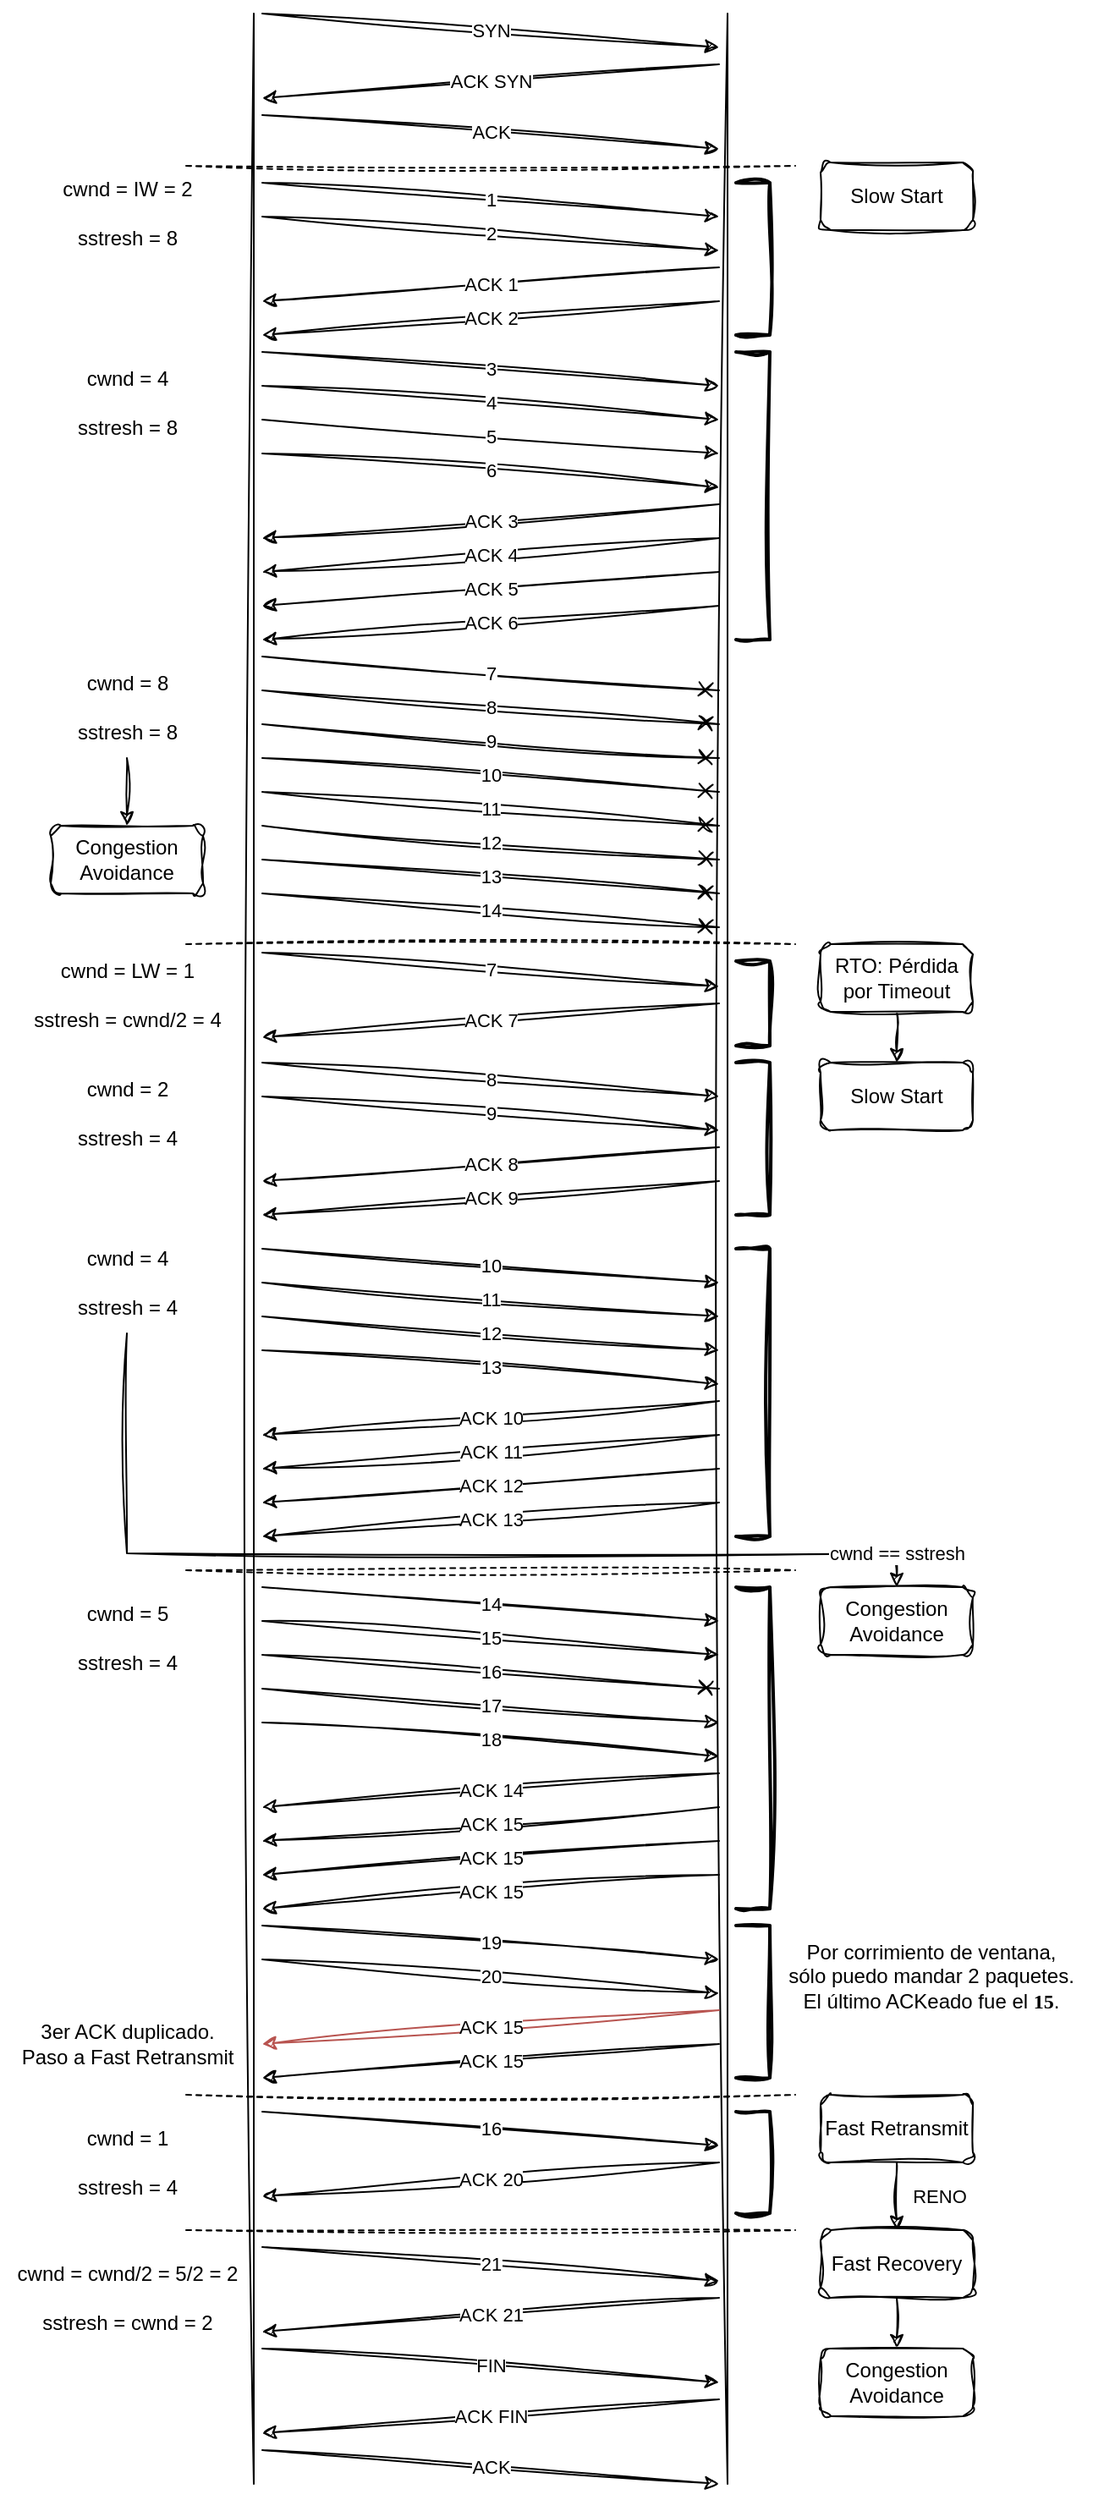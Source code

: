 <mxfile version="21.3.3" type="google">
  <diagram name="TCP" id="2YBvvXClWsGukQMizWep">
    <mxGraphModel grid="1" page="1" gridSize="10" guides="1" tooltips="1" connect="1" arrows="1" fold="1" pageScale="1" pageWidth="850" pageHeight="1100" math="0" shadow="0">
      <root>
        <mxCell id="0" />
        <mxCell id="1" parent="0" />
        <mxCell id="zNwnEr8ozs20U4Y1TrXp-3" value="" style="endArrow=none;html=1;rounded=0;shadow=0;sketch=1;curveFitting=1;jiggle=2;" edge="1" parent="1">
          <mxGeometry width="50" height="50" relative="1" as="geometry">
            <mxPoint x="285" y="1500" as="sourcePoint" />
            <mxPoint x="285" y="40" as="targetPoint" />
          </mxGeometry>
        </mxCell>
        <mxCell id="zNwnEr8ozs20U4Y1TrXp-4" value="" style="endArrow=none;html=1;rounded=0;shadow=0;sketch=1;curveFitting=1;jiggle=2;" edge="1" parent="1">
          <mxGeometry width="50" height="50" relative="1" as="geometry">
            <mxPoint x="565" y="1500" as="sourcePoint" />
            <mxPoint x="565" y="40" as="targetPoint" />
          </mxGeometry>
        </mxCell>
        <mxCell id="zNwnEr8ozs20U4Y1TrXp-5" value="SYN" style="endArrow=classic;html=1;rounded=0;shadow=0;sketch=1;curveFitting=1;jiggle=2;" edge="1" parent="1">
          <mxGeometry width="50" height="50" relative="1" as="geometry">
            <mxPoint x="290" y="40" as="sourcePoint" />
            <mxPoint x="560" y="60" as="targetPoint" />
          </mxGeometry>
        </mxCell>
        <mxCell id="zNwnEr8ozs20U4Y1TrXp-6" value="ACK SYN" style="endArrow=classic;html=1;rounded=0;shadow=0;sketch=1;curveFitting=1;jiggle=2;" edge="1" parent="1">
          <mxGeometry width="50" height="50" relative="1" as="geometry">
            <mxPoint x="560" y="70" as="sourcePoint" />
            <mxPoint x="290" y="90" as="targetPoint" />
          </mxGeometry>
        </mxCell>
        <mxCell id="zNwnEr8ozs20U4Y1TrXp-7" value="ACK" style="endArrow=classic;html=1;rounded=0;shadow=0;sketch=1;curveFitting=1;jiggle=2;" edge="1" parent="1">
          <mxGeometry width="50" height="50" relative="1" as="geometry">
            <mxPoint x="290" y="100" as="sourcePoint" />
            <mxPoint x="560" y="120" as="targetPoint" />
          </mxGeometry>
        </mxCell>
        <mxCell id="zNwnEr8ozs20U4Y1TrXp-8" value="" style="endArrow=none;dashed=1;html=1;rounded=0;shadow=0;sketch=1;curveFitting=1;jiggle=2;" edge="1" parent="1">
          <mxGeometry width="50" height="50" relative="1" as="geometry">
            <mxPoint x="245" y="130" as="sourcePoint" />
            <mxPoint x="605" y="130" as="targetPoint" />
          </mxGeometry>
        </mxCell>
        <mxCell id="zNwnEr8ozs20U4Y1TrXp-10" value="cwnd = IW = 2&lt;br&gt;&lt;br&gt;sstresh = 8" style="text;html=1;align=center;verticalAlign=middle;resizable=0;points=[];autosize=1;strokeColor=none;fillColor=none;shadow=0;sketch=1;curveFitting=1;jiggle=2;" vertex="1" parent="1">
          <mxGeometry x="160" y="128" width="100" height="60" as="geometry" />
        </mxCell>
        <mxCell id="zNwnEr8ozs20U4Y1TrXp-14" value="cwnd = 4&lt;br&gt;&lt;br&gt;sstresh&amp;nbsp;= 8" style="text;html=1;align=center;verticalAlign=middle;resizable=0;points=[];autosize=1;strokeColor=none;fillColor=none;shadow=0;sketch=1;curveFitting=1;jiggle=2;" vertex="1" parent="1">
          <mxGeometry x="170" y="240" width="80" height="60" as="geometry" />
        </mxCell>
        <mxCell id="zNwnEr8ozs20U4Y1TrXp-15" value="1" style="endArrow=classic;html=1;rounded=0;shadow=0;sketch=1;curveFitting=1;jiggle=2;" edge="1" parent="1">
          <mxGeometry width="50" height="50" relative="1" as="geometry">
            <mxPoint x="290" y="140" as="sourcePoint" />
            <mxPoint x="560" y="160" as="targetPoint" />
          </mxGeometry>
        </mxCell>
        <mxCell id="zNwnEr8ozs20U4Y1TrXp-16" value="2" style="endArrow=classic;html=1;rounded=0;shadow=0;sketch=1;curveFitting=1;jiggle=2;" edge="1" parent="1">
          <mxGeometry width="50" height="50" relative="1" as="geometry">
            <mxPoint x="290" y="160" as="sourcePoint" />
            <mxPoint x="560" y="180" as="targetPoint" />
          </mxGeometry>
        </mxCell>
        <mxCell id="zNwnEr8ozs20U4Y1TrXp-17" value="ACK 1" style="endArrow=classic;html=1;rounded=0;shadow=0;sketch=1;curveFitting=1;jiggle=2;" edge="1" parent="1">
          <mxGeometry x="-0.002" width="50" height="50" relative="1" as="geometry">
            <mxPoint x="560" y="190" as="sourcePoint" />
            <mxPoint x="290" y="210" as="targetPoint" />
            <mxPoint as="offset" />
          </mxGeometry>
        </mxCell>
        <mxCell id="zNwnEr8ozs20U4Y1TrXp-18" value="ACK 2" style="endArrow=classic;html=1;rounded=0;shadow=0;sketch=1;curveFitting=1;jiggle=2;" edge="1" parent="1">
          <mxGeometry width="50" height="50" relative="1" as="geometry">
            <mxPoint x="560" y="210" as="sourcePoint" />
            <mxPoint x="290" y="230" as="targetPoint" />
          </mxGeometry>
        </mxCell>
        <mxCell id="zNwnEr8ozs20U4Y1TrXp-20" value="3" style="endArrow=classic;html=1;rounded=0;shadow=0;sketch=1;curveFitting=1;jiggle=2;" edge="1" parent="1">
          <mxGeometry width="50" height="50" relative="1" as="geometry">
            <mxPoint x="290" y="240" as="sourcePoint" />
            <mxPoint x="560" y="260" as="targetPoint" />
          </mxGeometry>
        </mxCell>
        <mxCell id="zNwnEr8ozs20U4Y1TrXp-21" value="4" style="endArrow=classic;html=1;rounded=0;shadow=0;sketch=1;curveFitting=1;jiggle=2;" edge="1" parent="1">
          <mxGeometry width="50" height="50" relative="1" as="geometry">
            <mxPoint x="290" y="260" as="sourcePoint" />
            <mxPoint x="560" y="280" as="targetPoint" />
          </mxGeometry>
        </mxCell>
        <mxCell id="zNwnEr8ozs20U4Y1TrXp-22" value="5" style="endArrow=classic;html=1;rounded=0;shadow=0;sketch=1;curveFitting=1;jiggle=2;" edge="1" parent="1">
          <mxGeometry width="50" height="50" relative="1" as="geometry">
            <mxPoint x="290" y="280" as="sourcePoint" />
            <mxPoint x="560" y="300" as="targetPoint" />
          </mxGeometry>
        </mxCell>
        <mxCell id="zNwnEr8ozs20U4Y1TrXp-23" value="6" style="endArrow=classic;html=1;rounded=0;shadow=0;sketch=1;curveFitting=1;jiggle=2;" edge="1" parent="1">
          <mxGeometry width="50" height="50" relative="1" as="geometry">
            <mxPoint x="290" y="300" as="sourcePoint" />
            <mxPoint x="560" y="320" as="targetPoint" />
          </mxGeometry>
        </mxCell>
        <mxCell id="zNwnEr8ozs20U4Y1TrXp-24" value="ACK 3" style="endArrow=classic;html=1;rounded=0;shadow=0;sketch=1;curveFitting=1;jiggle=2;" edge="1" parent="1">
          <mxGeometry x="-0.002" width="50" height="50" relative="1" as="geometry">
            <mxPoint x="560" y="330" as="sourcePoint" />
            <mxPoint x="290" y="350" as="targetPoint" />
            <mxPoint as="offset" />
          </mxGeometry>
        </mxCell>
        <mxCell id="zNwnEr8ozs20U4Y1TrXp-25" value="ACK 4" style="endArrow=classic;html=1;rounded=0;shadow=0;sketch=1;curveFitting=1;jiggle=2;" edge="1" parent="1">
          <mxGeometry width="50" height="50" relative="1" as="geometry">
            <mxPoint x="560" y="350" as="sourcePoint" />
            <mxPoint x="290" y="370" as="targetPoint" />
          </mxGeometry>
        </mxCell>
        <mxCell id="zNwnEr8ozs20U4Y1TrXp-26" value="ACK 5" style="endArrow=classic;html=1;rounded=0;shadow=0;sketch=1;curveFitting=1;jiggle=2;" edge="1" parent="1">
          <mxGeometry width="50" height="50" relative="1" as="geometry">
            <mxPoint x="560" y="370" as="sourcePoint" />
            <mxPoint x="290" y="390" as="targetPoint" />
          </mxGeometry>
        </mxCell>
        <mxCell id="zNwnEr8ozs20U4Y1TrXp-27" value="ACK 6" style="endArrow=classic;html=1;rounded=0;shadow=0;sketch=1;curveFitting=1;jiggle=2;" edge="1" parent="1">
          <mxGeometry width="50" height="50" relative="1" as="geometry">
            <mxPoint x="560" y="390" as="sourcePoint" />
            <mxPoint x="290" y="410" as="targetPoint" />
          </mxGeometry>
        </mxCell>
        <mxCell id="zNwnEr8ozs20U4Y1TrXp-37" style="edgeStyle=orthogonalEdgeStyle;rounded=0;orthogonalLoop=1;jettySize=auto;html=1;shadow=0;sketch=1;curveFitting=1;jiggle=2;" edge="1" parent="1" source="zNwnEr8ozs20U4Y1TrXp-28" target="zNwnEr8ozs20U4Y1TrXp-38">
          <mxGeometry relative="1" as="geometry">
            <mxPoint x="210" y="510" as="targetPoint" />
          </mxGeometry>
        </mxCell>
        <mxCell id="zNwnEr8ozs20U4Y1TrXp-28" value="cwnd = 8&lt;br&gt;&lt;br&gt;sstresh&amp;nbsp;= 8" style="text;html=1;align=center;verticalAlign=middle;resizable=0;points=[];autosize=1;strokeColor=none;fillColor=none;shadow=0;sketch=1;curveFitting=1;jiggle=2;" vertex="1" parent="1">
          <mxGeometry x="170" y="420" width="80" height="60" as="geometry" />
        </mxCell>
        <mxCell id="zNwnEr8ozs20U4Y1TrXp-29" value="7" style="endArrow=cross;html=1;rounded=0;endFill=0;shadow=0;sketch=1;curveFitting=1;jiggle=2;" edge="1" parent="1">
          <mxGeometry width="50" height="50" relative="1" as="geometry">
            <mxPoint x="290" y="420" as="sourcePoint" />
            <mxPoint x="560" y="440" as="targetPoint" />
          </mxGeometry>
        </mxCell>
        <mxCell id="zNwnEr8ozs20U4Y1TrXp-30" value="8" style="endArrow=cross;html=1;rounded=0;endFill=0;shadow=0;sketch=1;curveFitting=1;jiggle=2;" edge="1" parent="1">
          <mxGeometry width="50" height="50" relative="1" as="geometry">
            <mxPoint x="290" y="440" as="sourcePoint" />
            <mxPoint x="560" y="460" as="targetPoint" />
          </mxGeometry>
        </mxCell>
        <mxCell id="zNwnEr8ozs20U4Y1TrXp-31" value="9" style="endArrow=cross;html=1;rounded=0;endFill=0;shadow=0;sketch=1;curveFitting=1;jiggle=2;" edge="1" parent="1">
          <mxGeometry width="50" height="50" relative="1" as="geometry">
            <mxPoint x="290" y="460" as="sourcePoint" />
            <mxPoint x="560" y="480" as="targetPoint" />
          </mxGeometry>
        </mxCell>
        <mxCell id="zNwnEr8ozs20U4Y1TrXp-32" value="10" style="endArrow=cross;html=1;rounded=0;endFill=0;shadow=0;sketch=1;curveFitting=1;jiggle=2;" edge="1" parent="1">
          <mxGeometry width="50" height="50" relative="1" as="geometry">
            <mxPoint x="290" y="480" as="sourcePoint" />
            <mxPoint x="560" y="500" as="targetPoint" />
          </mxGeometry>
        </mxCell>
        <mxCell id="zNwnEr8ozs20U4Y1TrXp-33" value="11" style="endArrow=cross;html=1;rounded=0;endFill=0;shadow=0;sketch=1;curveFitting=1;jiggle=2;" edge="1" parent="1">
          <mxGeometry width="50" height="50" relative="1" as="geometry">
            <mxPoint x="290" y="500" as="sourcePoint" />
            <mxPoint x="560" y="520" as="targetPoint" />
          </mxGeometry>
        </mxCell>
        <mxCell id="zNwnEr8ozs20U4Y1TrXp-34" value="12" style="endArrow=cross;html=1;rounded=0;endFill=0;shadow=0;sketch=1;curveFitting=1;jiggle=2;" edge="1" parent="1">
          <mxGeometry width="50" height="50" relative="1" as="geometry">
            <mxPoint x="290" y="520" as="sourcePoint" />
            <mxPoint x="560" y="540" as="targetPoint" />
          </mxGeometry>
        </mxCell>
        <mxCell id="zNwnEr8ozs20U4Y1TrXp-35" value="13" style="endArrow=cross;html=1;rounded=0;endFill=0;shadow=0;sketch=1;curveFitting=1;jiggle=2;" edge="1" parent="1">
          <mxGeometry width="50" height="50" relative="1" as="geometry">
            <mxPoint x="290" y="540" as="sourcePoint" />
            <mxPoint x="560" y="560" as="targetPoint" />
          </mxGeometry>
        </mxCell>
        <mxCell id="zNwnEr8ozs20U4Y1TrXp-36" value="14" style="endArrow=cross;html=1;rounded=0;endFill=0;shadow=0;sketch=1;curveFitting=1;jiggle=2;" edge="1" parent="1">
          <mxGeometry width="50" height="50" relative="1" as="geometry">
            <mxPoint x="290" y="560" as="sourcePoint" />
            <mxPoint x="560" y="580" as="targetPoint" />
          </mxGeometry>
        </mxCell>
        <mxCell id="zNwnEr8ozs20U4Y1TrXp-38" value="Congestion Avoidance" style="rounded=1;whiteSpace=wrap;html=1;shadow=0;sketch=1;curveFitting=1;jiggle=2;" vertex="1" parent="1">
          <mxGeometry x="165" y="520" width="90" height="40" as="geometry" />
        </mxCell>
        <mxCell id="zNwnEr8ozs20U4Y1TrXp-40" value="Slow Start" style="rounded=1;whiteSpace=wrap;html=1;shadow=0;sketch=1;curveFitting=1;jiggle=2;" vertex="1" parent="1">
          <mxGeometry x="620" y="128" width="90" height="40" as="geometry" />
        </mxCell>
        <mxCell id="zNwnEr8ozs20U4Y1TrXp-41" value="" style="endArrow=none;dashed=1;html=1;rounded=0;shadow=0;sketch=1;curveFitting=1;jiggle=2;" edge="1" parent="1">
          <mxGeometry width="50" height="50" relative="1" as="geometry">
            <mxPoint x="245" y="590" as="sourcePoint" />
            <mxPoint x="605" y="590" as="targetPoint" />
          </mxGeometry>
        </mxCell>
        <mxCell id="zNwnEr8ozs20U4Y1TrXp-48" style="edgeStyle=orthogonalEdgeStyle;rounded=0;orthogonalLoop=1;jettySize=auto;html=1;exitX=0.5;exitY=1;exitDx=0;exitDy=0;entryX=0.5;entryY=0;entryDx=0;entryDy=0;sketch=1;curveFitting=1;jiggle=2;" edge="1" parent="1" source="zNwnEr8ozs20U4Y1TrXp-42" target="zNwnEr8ozs20U4Y1TrXp-47">
          <mxGeometry relative="1" as="geometry" />
        </mxCell>
        <mxCell id="zNwnEr8ozs20U4Y1TrXp-42" value="RTO: Pérdida por Timeout" style="rounded=1;whiteSpace=wrap;html=1;shadow=0;sketch=1;curveFitting=1;jiggle=2;" vertex="1" parent="1">
          <mxGeometry x="620" y="590" width="90" height="40" as="geometry" />
        </mxCell>
        <mxCell id="zNwnEr8ozs20U4Y1TrXp-43" value="cwnd = LW = 1&lt;br&gt;&lt;br&gt;sstresh&amp;nbsp;= cwnd/2 = 4" style="text;html=1;align=center;verticalAlign=middle;resizable=0;points=[];autosize=1;strokeColor=none;fillColor=none;shadow=0;sketch=1;curveFitting=1;jiggle=2;" vertex="1" parent="1">
          <mxGeometry x="145" y="590" width="130" height="60" as="geometry" />
        </mxCell>
        <mxCell id="zNwnEr8ozs20U4Y1TrXp-45" value="7" style="endArrow=classic;html=1;rounded=0;shadow=0;sketch=1;curveFitting=1;jiggle=2;" edge="1" parent="1">
          <mxGeometry width="50" height="50" relative="1" as="geometry">
            <mxPoint x="290" y="595" as="sourcePoint" />
            <mxPoint x="560" y="615" as="targetPoint" />
          </mxGeometry>
        </mxCell>
        <mxCell id="zNwnEr8ozs20U4Y1TrXp-46" value="ACK 7" style="endArrow=classic;html=1;rounded=0;shadow=0;sketch=1;curveFitting=1;jiggle=2;" edge="1" parent="1">
          <mxGeometry x="-0.002" width="50" height="50" relative="1" as="geometry">
            <mxPoint x="560" y="625" as="sourcePoint" />
            <mxPoint x="290" y="645" as="targetPoint" />
            <mxPoint as="offset" />
          </mxGeometry>
        </mxCell>
        <mxCell id="zNwnEr8ozs20U4Y1TrXp-47" value="Slow Start" style="rounded=1;whiteSpace=wrap;html=1;shadow=0;sketch=1;curveFitting=1;jiggle=2;" vertex="1" parent="1">
          <mxGeometry x="620" y="660" width="90" height="40" as="geometry" />
        </mxCell>
        <mxCell id="zNwnEr8ozs20U4Y1TrXp-49" value="cwnd = 2&lt;br&gt;&lt;br&gt;sstresh&amp;nbsp;= 4" style="text;html=1;align=center;verticalAlign=middle;resizable=0;points=[];autosize=1;strokeColor=none;fillColor=none;shadow=0;sketch=1;curveFitting=1;jiggle=2;" vertex="1" parent="1">
          <mxGeometry x="170" y="660" width="80" height="60" as="geometry" />
        </mxCell>
        <mxCell id="zNwnEr8ozs20U4Y1TrXp-54" value="8" style="endArrow=classic;html=1;rounded=0;shadow=0;sketch=1;curveFitting=1;jiggle=2;" edge="1" parent="1">
          <mxGeometry x="-0.002" width="50" height="50" relative="1" as="geometry">
            <mxPoint x="290" y="660" as="sourcePoint" />
            <mxPoint x="560" y="680" as="targetPoint" />
            <mxPoint as="offset" />
          </mxGeometry>
        </mxCell>
        <mxCell id="zNwnEr8ozs20U4Y1TrXp-55" value="9" style="endArrow=classic;html=1;rounded=0;shadow=0;sketch=1;curveFitting=1;jiggle=2;" edge="1" parent="1">
          <mxGeometry width="50" height="50" relative="1" as="geometry">
            <mxPoint x="290" y="680" as="sourcePoint" />
            <mxPoint x="560" y="700" as="targetPoint" />
          </mxGeometry>
        </mxCell>
        <mxCell id="zNwnEr8ozs20U4Y1TrXp-56" value="ACK 8" style="endArrow=classic;html=1;rounded=0;shadow=0;sketch=1;curveFitting=1;jiggle=2;" edge="1" parent="1">
          <mxGeometry x="-0.002" width="50" height="50" relative="1" as="geometry">
            <mxPoint x="560" y="710" as="sourcePoint" />
            <mxPoint x="290" y="730" as="targetPoint" />
            <mxPoint as="offset" />
          </mxGeometry>
        </mxCell>
        <mxCell id="zNwnEr8ozs20U4Y1TrXp-57" value="ACK 9" style="endArrow=classic;html=1;rounded=0;shadow=0;sketch=1;curveFitting=1;jiggle=2;" edge="1" parent="1">
          <mxGeometry x="-0.002" width="50" height="50" relative="1" as="geometry">
            <mxPoint x="560" y="730" as="sourcePoint" />
            <mxPoint x="290" y="750" as="targetPoint" />
            <mxPoint as="offset" />
          </mxGeometry>
        </mxCell>
        <mxCell id="zNwnEr8ozs20U4Y1TrXp-71" value="cwnd == sstresh" style="edgeStyle=orthogonalEdgeStyle;rounded=0;orthogonalLoop=1;jettySize=auto;html=1;sketch=1;curveFitting=1;jiggle=2;" edge="1" parent="1" source="zNwnEr8ozs20U4Y1TrXp-58" target="zNwnEr8ozs20U4Y1TrXp-68">
          <mxGeometry x="0.934" relative="1" as="geometry">
            <Array as="points">
              <mxPoint x="210" y="950" />
              <mxPoint x="665" y="950" />
            </Array>
            <mxPoint as="offset" />
          </mxGeometry>
        </mxCell>
        <mxCell id="zNwnEr8ozs20U4Y1TrXp-58" value="cwnd = 4&lt;br&gt;&lt;br&gt;sstresh&amp;nbsp;= 4" style="text;html=1;align=center;verticalAlign=middle;resizable=0;points=[];autosize=1;strokeColor=none;fillColor=none;shadow=0;sketch=1;curveFitting=1;jiggle=2;" vertex="1" parent="1">
          <mxGeometry x="170" y="760" width="80" height="60" as="geometry" />
        </mxCell>
        <mxCell id="zNwnEr8ozs20U4Y1TrXp-59" value="10" style="endArrow=classic;html=1;rounded=0;shadow=0;sketch=1;curveFitting=1;jiggle=2;" edge="1" parent="1">
          <mxGeometry x="-0.002" width="50" height="50" relative="1" as="geometry">
            <mxPoint x="290" y="770" as="sourcePoint" />
            <mxPoint x="560" y="790" as="targetPoint" />
            <mxPoint as="offset" />
          </mxGeometry>
        </mxCell>
        <mxCell id="zNwnEr8ozs20U4Y1TrXp-60" value="11" style="endArrow=classic;html=1;rounded=0;shadow=0;sketch=1;curveFitting=1;jiggle=2;" edge="1" parent="1">
          <mxGeometry width="50" height="50" relative="1" as="geometry">
            <mxPoint x="290" y="790" as="sourcePoint" />
            <mxPoint x="560" y="810" as="targetPoint" />
          </mxGeometry>
        </mxCell>
        <mxCell id="zNwnEr8ozs20U4Y1TrXp-61" value="12" style="endArrow=classic;html=1;rounded=0;shadow=0;sketch=1;curveFitting=1;jiggle=2;" edge="1" parent="1">
          <mxGeometry x="-0.002" width="50" height="50" relative="1" as="geometry">
            <mxPoint x="290" y="810" as="sourcePoint" />
            <mxPoint x="560" y="830" as="targetPoint" />
            <mxPoint as="offset" />
          </mxGeometry>
        </mxCell>
        <mxCell id="zNwnEr8ozs20U4Y1TrXp-62" value="13" style="endArrow=classic;html=1;rounded=0;shadow=0;sketch=1;curveFitting=1;jiggle=2;" edge="1" parent="1">
          <mxGeometry width="50" height="50" relative="1" as="geometry">
            <mxPoint x="290" y="830" as="sourcePoint" />
            <mxPoint x="560" y="850" as="targetPoint" />
          </mxGeometry>
        </mxCell>
        <mxCell id="zNwnEr8ozs20U4Y1TrXp-63" value="ACK 10" style="endArrow=classic;html=1;rounded=0;shadow=0;sketch=1;curveFitting=1;jiggle=2;" edge="1" parent="1">
          <mxGeometry x="-0.002" width="50" height="50" relative="1" as="geometry">
            <mxPoint x="560" y="860" as="sourcePoint" />
            <mxPoint x="290" y="880" as="targetPoint" />
            <mxPoint as="offset" />
          </mxGeometry>
        </mxCell>
        <mxCell id="zNwnEr8ozs20U4Y1TrXp-64" value="ACK 11" style="endArrow=classic;html=1;rounded=0;shadow=0;sketch=1;curveFitting=1;jiggle=2;" edge="1" parent="1">
          <mxGeometry x="-0.002" width="50" height="50" relative="1" as="geometry">
            <mxPoint x="560" y="880" as="sourcePoint" />
            <mxPoint x="290" y="900" as="targetPoint" />
            <mxPoint as="offset" />
          </mxGeometry>
        </mxCell>
        <mxCell id="zNwnEr8ozs20U4Y1TrXp-65" value="ACK 12" style="endArrow=classic;html=1;rounded=0;shadow=0;sketch=1;curveFitting=1;jiggle=2;" edge="1" parent="1">
          <mxGeometry x="-0.002" width="50" height="50" relative="1" as="geometry">
            <mxPoint x="560" y="900" as="sourcePoint" />
            <mxPoint x="290" y="920" as="targetPoint" />
            <mxPoint as="offset" />
          </mxGeometry>
        </mxCell>
        <mxCell id="zNwnEr8ozs20U4Y1TrXp-66" value="ACK 13" style="endArrow=classic;html=1;rounded=0;shadow=0;sketch=1;curveFitting=1;jiggle=2;" edge="1" parent="1">
          <mxGeometry x="-0.002" width="50" height="50" relative="1" as="geometry">
            <mxPoint x="560" y="920" as="sourcePoint" />
            <mxPoint x="290" y="940" as="targetPoint" />
            <mxPoint as="offset" />
          </mxGeometry>
        </mxCell>
        <mxCell id="zNwnEr8ozs20U4Y1TrXp-67" value="" style="endArrow=none;dashed=1;html=1;rounded=0;shadow=0;sketch=1;curveFitting=1;jiggle=2;" edge="1" parent="1">
          <mxGeometry width="50" height="50" relative="1" as="geometry">
            <mxPoint x="245" y="960" as="sourcePoint" />
            <mxPoint x="605" y="960" as="targetPoint" />
          </mxGeometry>
        </mxCell>
        <mxCell id="zNwnEr8ozs20U4Y1TrXp-68" value="Congestion Avoidance" style="rounded=1;whiteSpace=wrap;html=1;shadow=0;sketch=1;curveFitting=1;jiggle=2;" vertex="1" parent="1">
          <mxGeometry x="620" y="970" width="90" height="40" as="geometry" />
        </mxCell>
        <mxCell id="zNwnEr8ozs20U4Y1TrXp-73" value="cwnd = 5&lt;br&gt;&lt;br&gt;sstresh&amp;nbsp;= 4" style="text;html=1;align=center;verticalAlign=middle;resizable=0;points=[];autosize=1;strokeColor=none;fillColor=none;shadow=0;sketch=1;curveFitting=1;jiggle=2;" vertex="1" parent="1">
          <mxGeometry x="170" y="970" width="80" height="60" as="geometry" />
        </mxCell>
        <mxCell id="zNwnEr8ozs20U4Y1TrXp-74" value="14" style="endArrow=classic;html=1;rounded=0;shadow=0;sketch=1;curveFitting=1;jiggle=2;" edge="1" parent="1">
          <mxGeometry x="-0.002" width="50" height="50" relative="1" as="geometry">
            <mxPoint x="290" y="970" as="sourcePoint" />
            <mxPoint x="560" y="990" as="targetPoint" />
            <mxPoint as="offset" />
          </mxGeometry>
        </mxCell>
        <mxCell id="zNwnEr8ozs20U4Y1TrXp-75" value="15" style="endArrow=classic;html=1;rounded=0;shadow=0;sketch=1;curveFitting=1;jiggle=2;" edge="1" parent="1">
          <mxGeometry width="50" height="50" relative="1" as="geometry">
            <mxPoint x="290" y="990" as="sourcePoint" />
            <mxPoint x="560" y="1010" as="targetPoint" />
          </mxGeometry>
        </mxCell>
        <mxCell id="zNwnEr8ozs20U4Y1TrXp-76" value="16" style="endArrow=cross;html=1;rounded=0;shadow=0;sketch=1;curveFitting=1;jiggle=2;endFill=0;" edge="1" parent="1">
          <mxGeometry x="-0.002" width="50" height="50" relative="1" as="geometry">
            <mxPoint x="290" y="1010" as="sourcePoint" />
            <mxPoint x="560" y="1030" as="targetPoint" />
            <mxPoint as="offset" />
          </mxGeometry>
        </mxCell>
        <mxCell id="zNwnEr8ozs20U4Y1TrXp-77" value="17" style="endArrow=classic;html=1;rounded=0;shadow=0;sketch=1;curveFitting=1;jiggle=2;" edge="1" parent="1">
          <mxGeometry width="50" height="50" relative="1" as="geometry">
            <mxPoint x="290" y="1030" as="sourcePoint" />
            <mxPoint x="560" y="1050" as="targetPoint" />
          </mxGeometry>
        </mxCell>
        <mxCell id="zNwnEr8ozs20U4Y1TrXp-78" value="18" style="endArrow=classic;html=1;rounded=0;shadow=0;sketch=1;curveFitting=1;jiggle=2;" edge="1" parent="1">
          <mxGeometry width="50" height="50" relative="1" as="geometry">
            <mxPoint x="290" y="1050" as="sourcePoint" />
            <mxPoint x="560" y="1070" as="targetPoint" />
          </mxGeometry>
        </mxCell>
        <mxCell id="zNwnEr8ozs20U4Y1TrXp-79" value="ACK 14" style="endArrow=classic;html=1;rounded=0;shadow=0;sketch=1;curveFitting=1;jiggle=2;" edge="1" parent="1">
          <mxGeometry x="-0.002" width="50" height="50" relative="1" as="geometry">
            <mxPoint x="560" y="1080" as="sourcePoint" />
            <mxPoint x="290" y="1100" as="targetPoint" />
            <mxPoint as="offset" />
          </mxGeometry>
        </mxCell>
        <mxCell id="zNwnEr8ozs20U4Y1TrXp-80" value="ACK 15" style="endArrow=classic;html=1;rounded=0;shadow=0;sketch=1;curveFitting=1;jiggle=2;" edge="1" parent="1">
          <mxGeometry x="-0.002" width="50" height="50" relative="1" as="geometry">
            <mxPoint x="560" y="1100" as="sourcePoint" />
            <mxPoint x="290" y="1120" as="targetPoint" />
            <mxPoint as="offset" />
          </mxGeometry>
        </mxCell>
        <mxCell id="zNwnEr8ozs20U4Y1TrXp-81" value="ACK 15" style="endArrow=classic;html=1;rounded=0;shadow=0;sketch=1;curveFitting=1;jiggle=2;" edge="1" parent="1">
          <mxGeometry x="-0.002" width="50" height="50" relative="1" as="geometry">
            <mxPoint x="560" y="1120" as="sourcePoint" />
            <mxPoint x="290" y="1140" as="targetPoint" />
            <mxPoint as="offset" />
          </mxGeometry>
        </mxCell>
        <mxCell id="zNwnEr8ozs20U4Y1TrXp-82" value="ACK 15" style="endArrow=classic;html=1;rounded=0;shadow=0;sketch=1;curveFitting=1;jiggle=2;" edge="1" parent="1">
          <mxGeometry x="-0.002" width="50" height="50" relative="1" as="geometry">
            <mxPoint x="560" y="1140" as="sourcePoint" />
            <mxPoint x="290" y="1160" as="targetPoint" />
            <mxPoint as="offset" />
          </mxGeometry>
        </mxCell>
        <mxCell id="zNwnEr8ozs20U4Y1TrXp-83" value="19" style="endArrow=classic;html=1;rounded=0;shadow=0;sketch=1;curveFitting=1;jiggle=2;" edge="1" parent="1">
          <mxGeometry width="50" height="50" relative="1" as="geometry">
            <mxPoint x="290" y="1170" as="sourcePoint" />
            <mxPoint x="560" y="1190" as="targetPoint" />
          </mxGeometry>
        </mxCell>
        <mxCell id="zNwnEr8ozs20U4Y1TrXp-84" value="20" style="endArrow=classic;html=1;rounded=0;shadow=0;sketch=1;curveFitting=1;jiggle=2;" edge="1" parent="1">
          <mxGeometry width="50" height="50" relative="1" as="geometry">
            <mxPoint x="290" y="1190" as="sourcePoint" />
            <mxPoint x="560" y="1210" as="targetPoint" />
          </mxGeometry>
        </mxCell>
        <mxCell id="zNwnEr8ozs20U4Y1TrXp-86" value="Por corrimiento de ventana, &lt;br&gt;sólo puedo mandar 2 paquetes. &lt;br&gt;El último ACKeado fue el &lt;font face=&quot;Comic Sans MS&quot;&gt;&lt;b&gt;15&lt;/b&gt;&lt;/font&gt;." style="text;html=1;align=center;verticalAlign=middle;resizable=0;points=[];autosize=1;strokeColor=none;fillColor=none;" vertex="1" parent="1">
          <mxGeometry x="590" y="1170" width="190" height="60" as="geometry" />
        </mxCell>
        <mxCell id="zNwnEr8ozs20U4Y1TrXp-87" value="ACK 15" style="endArrow=classic;html=1;rounded=0;shadow=0;sketch=1;curveFitting=1;jiggle=2;fillColor=#f8cecc;strokeColor=#b85450;" edge="1" parent="1">
          <mxGeometry x="-0.002" width="50" height="50" relative="1" as="geometry">
            <mxPoint x="560" y="1220" as="sourcePoint" />
            <mxPoint x="290" y="1240" as="targetPoint" />
            <mxPoint as="offset" />
          </mxGeometry>
        </mxCell>
        <mxCell id="zNwnEr8ozs20U4Y1TrXp-88" value="ACK 15" style="endArrow=classic;html=1;rounded=0;shadow=0;sketch=1;curveFitting=1;jiggle=2;" edge="1" parent="1">
          <mxGeometry x="-0.002" width="50" height="50" relative="1" as="geometry">
            <mxPoint x="560" y="1240" as="sourcePoint" />
            <mxPoint x="290" y="1260" as="targetPoint" />
            <mxPoint as="offset" />
          </mxGeometry>
        </mxCell>
        <mxCell id="zNwnEr8ozs20U4Y1TrXp-92" value="3er ACK duplicado.&lt;br&gt;Paso a Fast Retransmit" style="text;html=1;align=center;verticalAlign=middle;resizable=0;points=[];autosize=1;strokeColor=none;fillColor=none;" vertex="1" parent="1">
          <mxGeometry x="135" y="1220" width="150" height="40" as="geometry" />
        </mxCell>
        <mxCell id="zNwnEr8ozs20U4Y1TrXp-93" value="" style="endArrow=none;dashed=1;html=1;rounded=0;shadow=0;sketch=1;curveFitting=1;jiggle=2;" edge="1" parent="1">
          <mxGeometry width="50" height="50" relative="1" as="geometry">
            <mxPoint x="245" y="1270" as="sourcePoint" />
            <mxPoint x="605" y="1270" as="targetPoint" />
          </mxGeometry>
        </mxCell>
        <mxCell id="zNwnEr8ozs20U4Y1TrXp-94" value="cwnd = 1&lt;br&gt;&lt;br&gt;sstresh&amp;nbsp;= 4" style="text;html=1;align=center;verticalAlign=middle;resizable=0;points=[];autosize=1;strokeColor=none;fillColor=none;shadow=0;sketch=1;curveFitting=1;jiggle=2;" vertex="1" parent="1">
          <mxGeometry x="170" y="1280" width="80" height="60" as="geometry" />
        </mxCell>
        <mxCell id="zNwnEr8ozs20U4Y1TrXp-95" value="16" style="endArrow=classic;html=1;rounded=0;shadow=0;sketch=1;curveFitting=1;jiggle=2;" edge="1" parent="1">
          <mxGeometry width="50" height="50" relative="1" as="geometry">
            <mxPoint x="290" y="1280" as="sourcePoint" />
            <mxPoint x="560" y="1300" as="targetPoint" />
          </mxGeometry>
        </mxCell>
        <mxCell id="zNwnEr8ozs20U4Y1TrXp-96" value="ACK 20" style="endArrow=classic;html=1;rounded=0;shadow=0;sketch=1;curveFitting=1;jiggle=2;" edge="1" parent="1">
          <mxGeometry x="-0.002" width="50" height="50" relative="1" as="geometry">
            <mxPoint x="560" y="1310" as="sourcePoint" />
            <mxPoint x="290" y="1330" as="targetPoint" />
            <mxPoint as="offset" />
          </mxGeometry>
        </mxCell>
        <mxCell id="zNwnEr8ozs20U4Y1TrXp-100" value="RENO" style="edgeStyle=orthogonalEdgeStyle;rounded=0;orthogonalLoop=1;jettySize=auto;html=1;exitX=0.5;exitY=1;exitDx=0;exitDy=0;sketch=1;curveFitting=1;jiggle=2;" edge="1" parent="1" source="zNwnEr8ozs20U4Y1TrXp-97" target="zNwnEr8ozs20U4Y1TrXp-99">
          <mxGeometry y="25" relative="1" as="geometry">
            <mxPoint as="offset" />
          </mxGeometry>
        </mxCell>
        <mxCell id="zNwnEr8ozs20U4Y1TrXp-97" value="Fast Retransmit" style="rounded=1;whiteSpace=wrap;html=1;shadow=0;sketch=1;curveFitting=1;jiggle=2;" vertex="1" parent="1">
          <mxGeometry x="620" y="1270" width="90" height="40" as="geometry" />
        </mxCell>
        <mxCell id="zNwnEr8ozs20U4Y1TrXp-98" value="" style="endArrow=none;dashed=1;html=1;rounded=0;shadow=0;sketch=1;curveFitting=1;jiggle=2;" edge="1" parent="1">
          <mxGeometry width="50" height="50" relative="1" as="geometry">
            <mxPoint x="245" y="1350" as="sourcePoint" />
            <mxPoint x="605" y="1350" as="targetPoint" />
          </mxGeometry>
        </mxCell>
        <mxCell id="zNwnEr8ozs20U4Y1TrXp-104" style="edgeStyle=orthogonalEdgeStyle;rounded=0;orthogonalLoop=1;jettySize=auto;html=1;exitX=0.5;exitY=1;exitDx=0;exitDy=0;entryX=0.5;entryY=0;entryDx=0;entryDy=0;sketch=1;curveFitting=1;jiggle=2;" edge="1" parent="1" source="zNwnEr8ozs20U4Y1TrXp-99" target="zNwnEr8ozs20U4Y1TrXp-103">
          <mxGeometry relative="1" as="geometry" />
        </mxCell>
        <mxCell id="zNwnEr8ozs20U4Y1TrXp-99" value="Fast Recovery" style="rounded=1;whiteSpace=wrap;html=1;shadow=0;sketch=1;curveFitting=1;jiggle=2;" vertex="1" parent="1">
          <mxGeometry x="620" y="1350" width="90" height="40" as="geometry" />
        </mxCell>
        <mxCell id="zNwnEr8ozs20U4Y1TrXp-103" value="Congestion Avoidance" style="rounded=1;whiteSpace=wrap;html=1;shadow=0;sketch=1;curveFitting=1;jiggle=2;" vertex="1" parent="1">
          <mxGeometry x="620" y="1420" width="90" height="40" as="geometry" />
        </mxCell>
        <mxCell id="zNwnEr8ozs20U4Y1TrXp-105" value="cwnd = cwnd/2 = 5/2 = 2&lt;br&gt;&lt;br&gt;sstresh&amp;nbsp;= cwnd = 2" style="text;html=1;align=center;verticalAlign=middle;resizable=0;points=[];autosize=1;strokeColor=none;fillColor=none;shadow=0;sketch=1;curveFitting=1;jiggle=2;" vertex="1" parent="1">
          <mxGeometry x="135" y="1360" width="150" height="60" as="geometry" />
        </mxCell>
        <mxCell id="zNwnEr8ozs20U4Y1TrXp-106" value="21" style="endArrow=classic;html=1;rounded=0;shadow=0;sketch=1;curveFitting=1;jiggle=2;" edge="1" parent="1">
          <mxGeometry width="50" height="50" relative="1" as="geometry">
            <mxPoint x="290" y="1360" as="sourcePoint" />
            <mxPoint x="560" y="1380" as="targetPoint" />
          </mxGeometry>
        </mxCell>
        <mxCell id="zNwnEr8ozs20U4Y1TrXp-107" value="ACK 21" style="endArrow=classic;html=1;rounded=0;shadow=0;sketch=1;curveFitting=1;jiggle=2;" edge="1" parent="1">
          <mxGeometry x="-0.002" width="50" height="50" relative="1" as="geometry">
            <mxPoint x="560" y="1390" as="sourcePoint" />
            <mxPoint x="290" y="1410" as="targetPoint" />
            <mxPoint as="offset" />
          </mxGeometry>
        </mxCell>
        <mxCell id="zNwnEr8ozs20U4Y1TrXp-108" value="FIN" style="endArrow=classic;html=1;rounded=0;shadow=0;sketch=1;curveFitting=1;jiggle=2;" edge="1" parent="1">
          <mxGeometry x="-0.001" width="50" height="50" relative="1" as="geometry">
            <mxPoint x="290" y="1420" as="sourcePoint" />
            <mxPoint x="560" y="1440" as="targetPoint" />
            <mxPoint as="offset" />
          </mxGeometry>
        </mxCell>
        <mxCell id="zNwnEr8ozs20U4Y1TrXp-109" value="ACK FIN" style="endArrow=classic;html=1;rounded=0;shadow=0;sketch=1;curveFitting=1;jiggle=2;" edge="1" parent="1">
          <mxGeometry x="-0.001" width="50" height="50" relative="1" as="geometry">
            <mxPoint x="560" y="1450" as="sourcePoint" />
            <mxPoint x="290" y="1470" as="targetPoint" />
            <mxPoint as="offset" />
          </mxGeometry>
        </mxCell>
        <mxCell id="zNwnEr8ozs20U4Y1TrXp-110" value="ACK" style="endArrow=classic;html=1;rounded=0;shadow=0;sketch=1;curveFitting=1;jiggle=2;" edge="1" parent="1">
          <mxGeometry width="50" height="50" relative="1" as="geometry">
            <mxPoint x="290" y="1480" as="sourcePoint" />
            <mxPoint x="560" y="1500" as="targetPoint" />
          </mxGeometry>
        </mxCell>
        <mxCell id="zNwnEr8ozs20U4Y1TrXp-111" value="" style="strokeWidth=2;html=1;shape=mxgraph.flowchart.annotation_1;align=left;pointerEvents=1;rotation=-180;sketch=1;curveFitting=1;jiggle=2;" vertex="1" parent="1">
          <mxGeometry x="570" y="140" width="20" height="90" as="geometry" />
        </mxCell>
        <mxCell id="zNwnEr8ozs20U4Y1TrXp-115" value="" style="strokeWidth=2;html=1;shape=mxgraph.flowchart.annotation_1;align=left;pointerEvents=1;rotation=-180;sketch=1;curveFitting=1;jiggle=2;" vertex="1" parent="1">
          <mxGeometry x="570" y="240" width="20" height="170" as="geometry" />
        </mxCell>
        <mxCell id="zNwnEr8ozs20U4Y1TrXp-116" value="" style="strokeWidth=2;html=1;shape=mxgraph.flowchart.annotation_1;align=left;pointerEvents=1;rotation=-180;sketch=1;curveFitting=1;jiggle=2;" vertex="1" parent="1">
          <mxGeometry x="570" y="600" width="20" height="50" as="geometry" />
        </mxCell>
        <mxCell id="zNwnEr8ozs20U4Y1TrXp-117" value="" style="strokeWidth=2;html=1;shape=mxgraph.flowchart.annotation_1;align=left;pointerEvents=1;rotation=-180;sketch=1;curveFitting=1;jiggle=2;" vertex="1" parent="1">
          <mxGeometry x="570" y="660" width="20" height="90" as="geometry" />
        </mxCell>
        <mxCell id="zNwnEr8ozs20U4Y1TrXp-118" value="" style="strokeWidth=2;html=1;shape=mxgraph.flowchart.annotation_1;align=left;pointerEvents=1;rotation=-180;sketch=1;curveFitting=1;jiggle=2;" vertex="1" parent="1">
          <mxGeometry x="570" y="770" width="20" height="170" as="geometry" />
        </mxCell>
        <mxCell id="zNwnEr8ozs20U4Y1TrXp-119" value="" style="strokeWidth=2;html=1;shape=mxgraph.flowchart.annotation_1;align=left;pointerEvents=1;rotation=-180;sketch=1;curveFitting=1;jiggle=2;" vertex="1" parent="1">
          <mxGeometry x="570" y="970" width="20" height="190" as="geometry" />
        </mxCell>
        <mxCell id="zNwnEr8ozs20U4Y1TrXp-120" value="" style="strokeWidth=2;html=1;shape=mxgraph.flowchart.annotation_1;align=left;pointerEvents=1;rotation=-180;sketch=1;curveFitting=1;jiggle=2;" vertex="1" parent="1">
          <mxGeometry x="570" y="1170" width="20" height="90" as="geometry" />
        </mxCell>
        <mxCell id="zNwnEr8ozs20U4Y1TrXp-121" value="" style="strokeWidth=2;html=1;shape=mxgraph.flowchart.annotation_1;align=left;pointerEvents=1;rotation=-180;sketch=1;curveFitting=1;jiggle=2;" vertex="1" parent="1">
          <mxGeometry x="570" y="1280" width="20" height="60" as="geometry" />
        </mxCell>
      </root>
    </mxGraphModel>
  </diagram>
</mxfile>
